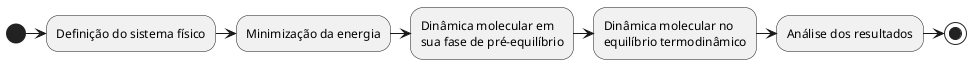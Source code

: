 @startuml
    (*) -right-> "Definição do sistema físico"
    --right-> "Minimização da energia"
    --right-> "Dinâmica molecular em
    sua fase de pré-equilíbrio"
    --right-> "Dinâmica molecular no
    equilíbrio termodinâmico"
    --right-> "Análise dos resultados"
    -right-> (*)
@enduml
